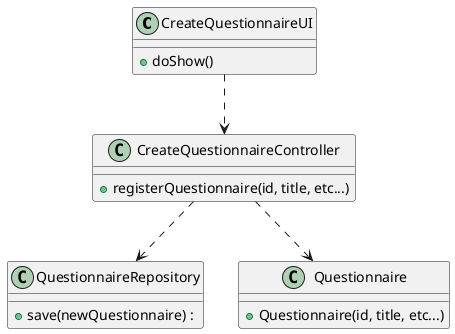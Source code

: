 @startuml
'https://plantuml.com/class-diagram

class CreateQuestionnaireUI {
+doShow()
}

class CreateQuestionnaireController {
+registerQuestionnaire(id, title, etc...)
}

class QuestionnaireRepository {
+save(newQuestionnaire) :
}

class Questionnaire {
+Questionnaire(id, title, etc...)
}

CreateQuestionnaireUI ..> CreateQuestionnaireController
CreateQuestionnaireController ..> QuestionnaireRepository
CreateQuestionnaireController ..> Questionnaire
@enduml